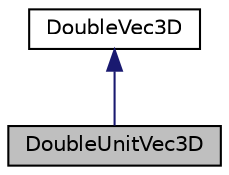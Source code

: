 digraph "DoubleUnitVec3D"
{
 // INTERACTIVE_SVG=YES
 // LATEX_PDF_SIZE
  edge [fontname="Helvetica",fontsize="10",labelfontname="Helvetica",labelfontsize="10"];
  node [fontname="Helvetica",fontsize="10",shape=record];
  Node1 [label="DoubleUnitVec3D",height=0.2,width=0.4,color="black", fillcolor="grey75", style="filled", fontcolor="black",tooltip="A three-dimensional unit vector using doubles."];
  Node2 -> Node1 [dir="back",color="midnightblue",fontsize="10",style="solid",fontname="Helvetica"];
  Node2 [label="DoubleVec3D",height=0.2,width=0.4,color="black", fillcolor="white", style="filled",URL="$class_double_vec3_d.html",tooltip="A three-dimensional vector using double values."];
}
